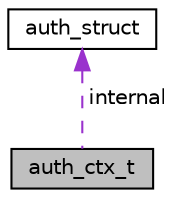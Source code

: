 digraph "auth_ctx_t"
{
  edge [fontname="Helvetica",fontsize="10",labelfontname="Helvetica",labelfontsize="10"];
  node [fontname="Helvetica",fontsize="10",shape=record];
  Node1 [label="auth_ctx_t",height=0.2,width=0.4,color="black", fillcolor="grey75", style="filled", fontcolor="black"];
  Node2 -> Node1 [dir="back",color="darkorchid3",fontsize="10",style="dashed",label=" internal" ,fontname="Helvetica"];
  Node2 [label="auth_struct",height=0.2,width=0.4,color="black", fillcolor="white", style="filled",URL="$structauth__struct.html"];
}
